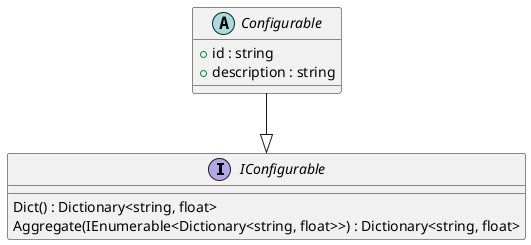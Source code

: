 ﻿﻿@startuml

interface IConfigurable {
    Dict() : Dictionary<string, float>
    Aggregate(IEnumerable<Dictionary<string, float>>) : Dictionary<string, float>
}

abstract class Configurable {
    + id : string
    + description : string
}
Configurable --|> IConfigurable

@enduml